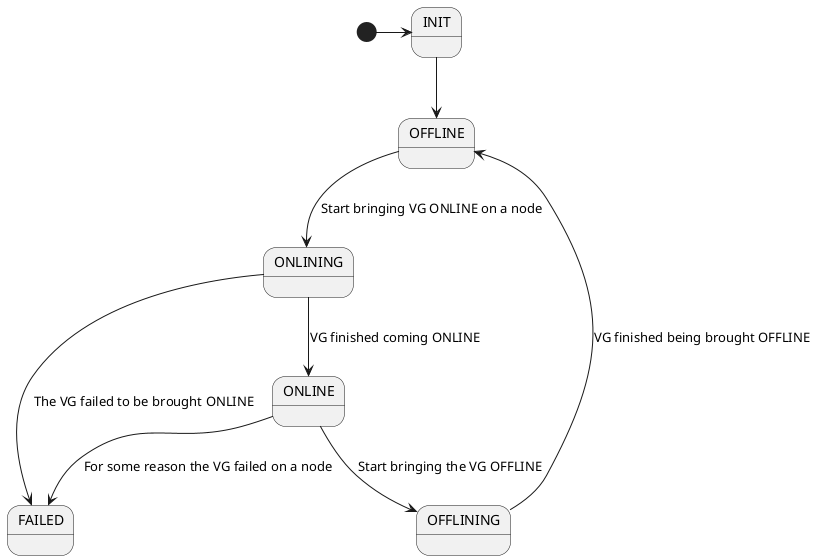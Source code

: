@startuml

[*] -> INIT
INIT --> OFFLINE
OFFLINE --> ONLINING : Start bringing VG ONLINE on a node
ONLINING --> ONLINE : VG finished coming ONLINE
ONLINE --> FAILED : For some reason the VG failed on a node
ONLINE --> OFFLINING : Start bringing the VG OFFLINE
OFFLINING --> OFFLINE : VG finished being brought OFFLINE
ONLINING --> FAILED : The VG failed to be brought ONLINE

@enduml
